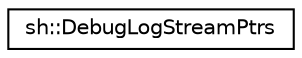digraph "Graphical Class Hierarchy"
{
 // LATEX_PDF_SIZE
  edge [fontname="Helvetica",fontsize="10",labelfontname="Helvetica",labelfontsize="10"];
  node [fontname="Helvetica",fontsize="10",shape=record];
  rankdir="LR";
  Node0 [label="sh::DebugLogStreamPtrs",height=0.2,width=0.4,color="black", fillcolor="white", style="filled",URL="$structsh_1_1_debug_log_stream_ptrs.html",tooltip=" "];
}

